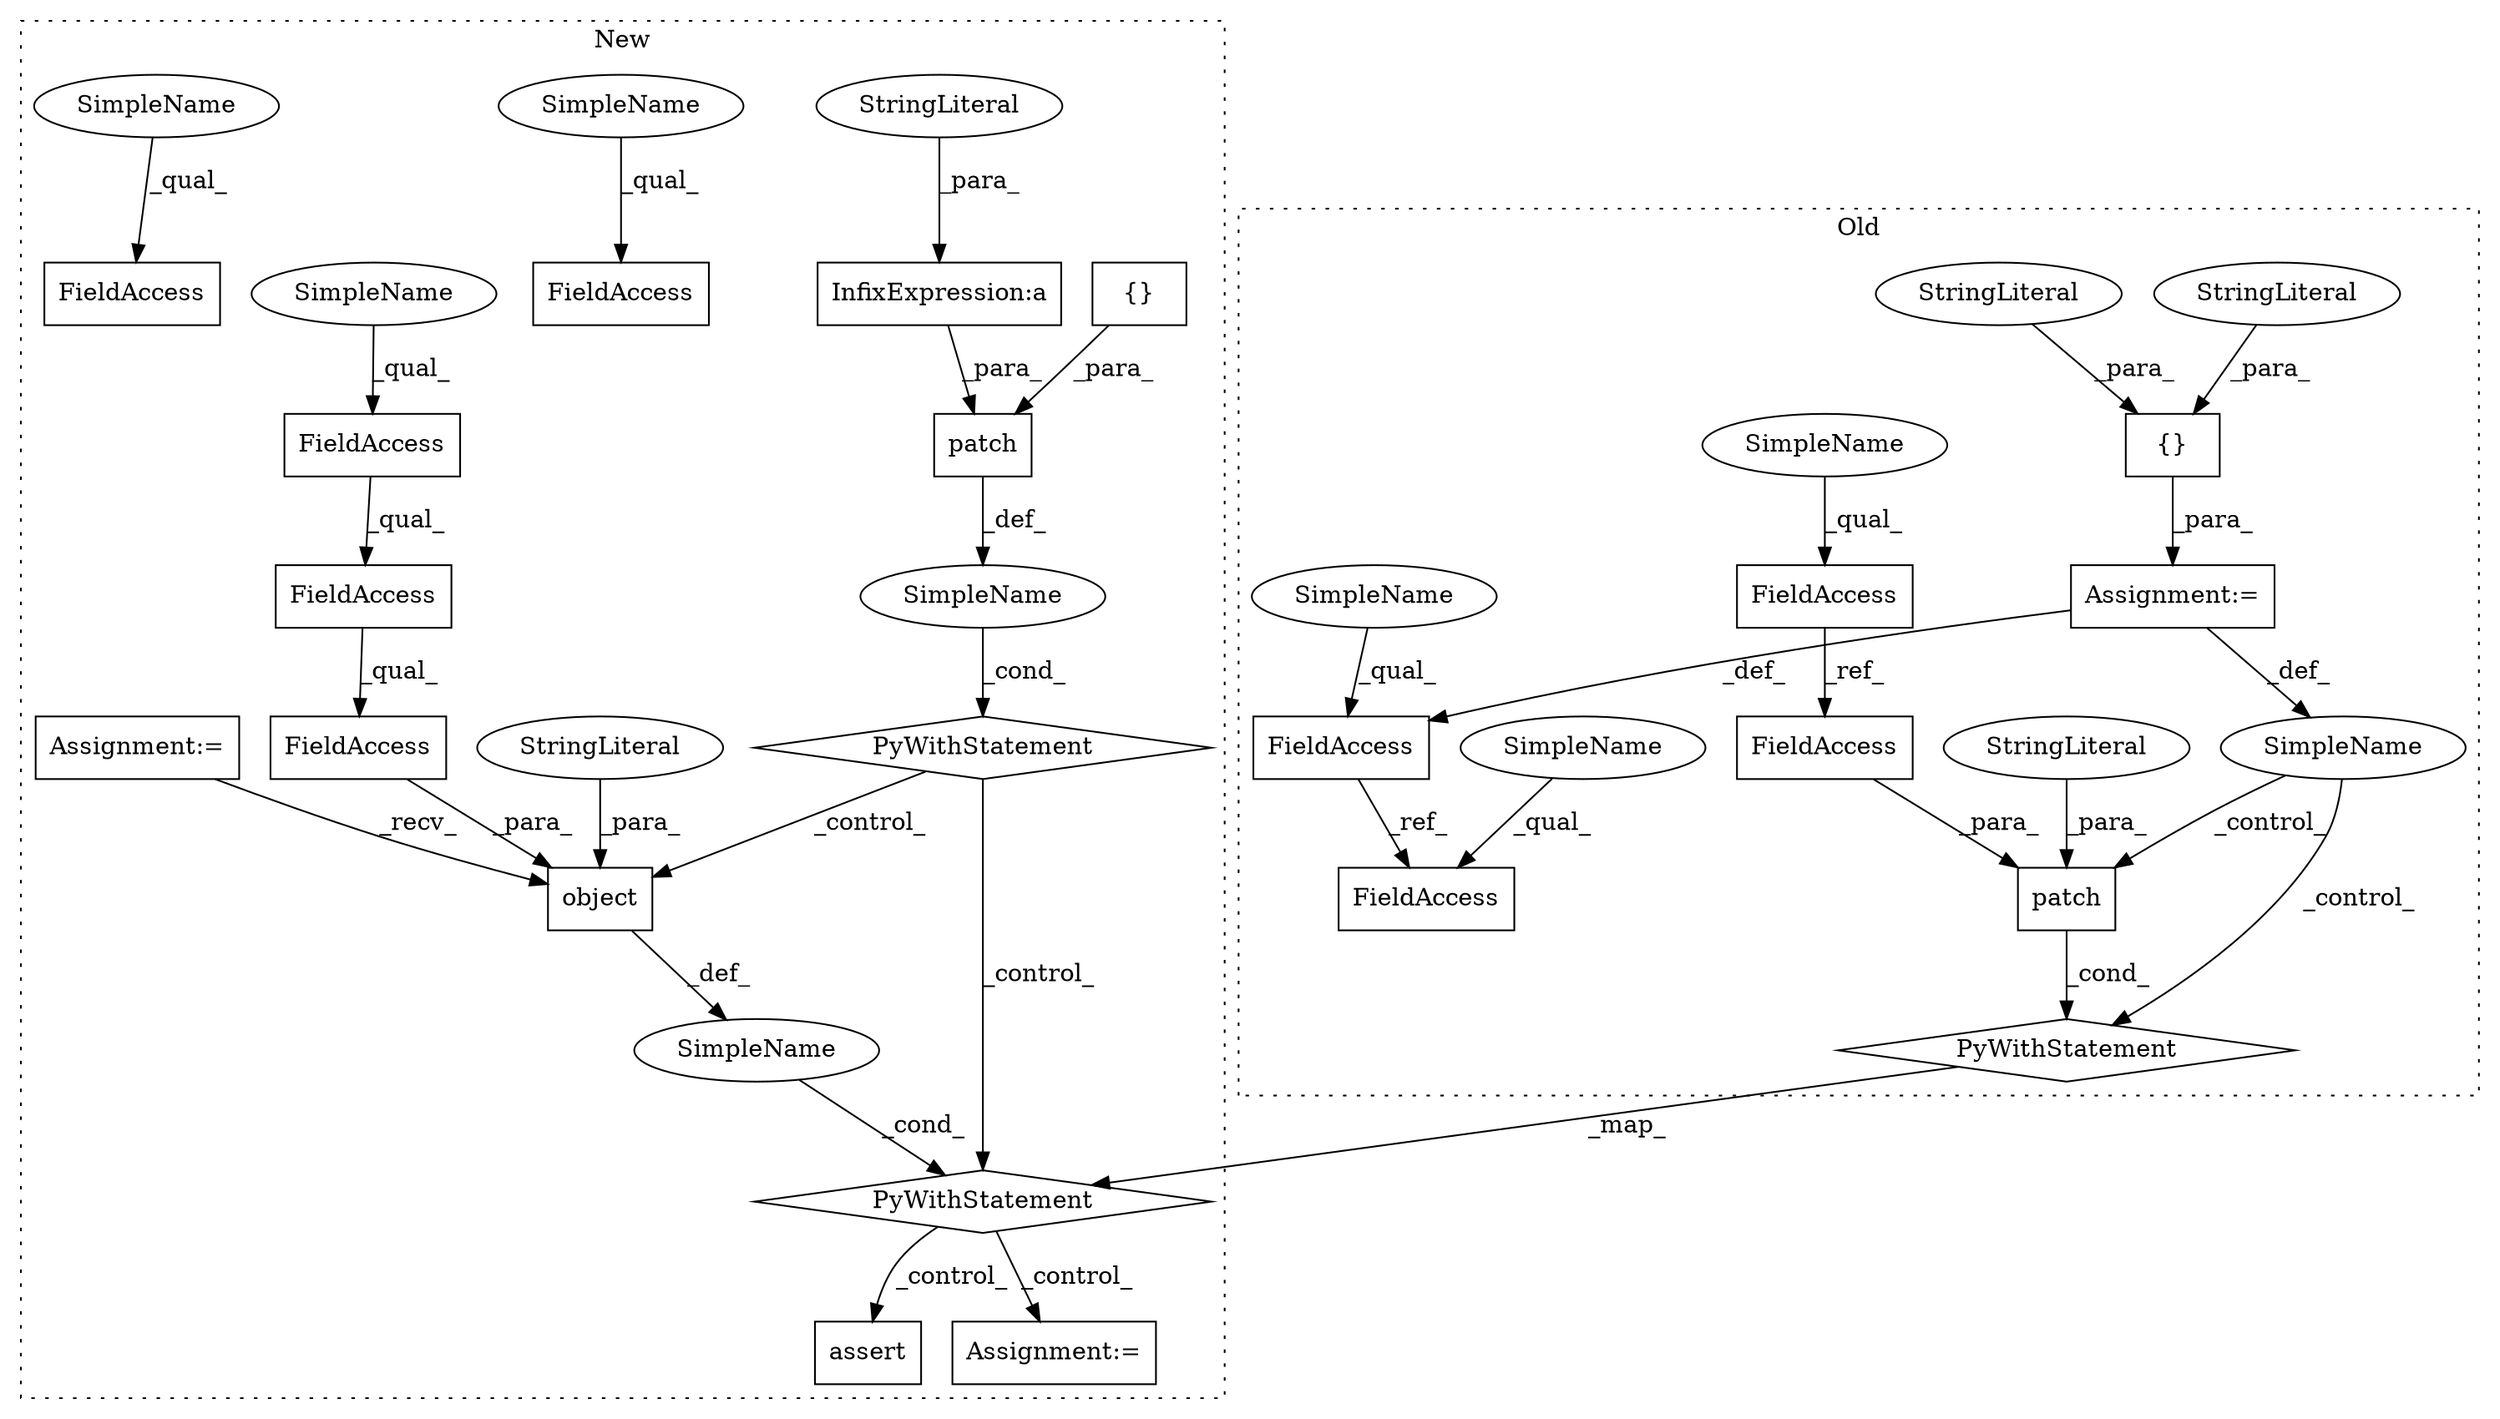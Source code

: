 digraph G {
subgraph cluster0 {
1 [label="patch" a="32" s="7525,7599" l="6,1" shape="box"];
3 [label="StringLiteral" a="45" s="7531" l="51" shape="ellipse"];
9 [label="PyWithStatement" a="104" s="7515,7600" l="10,2" shape="diamond"];
11 [label="FieldAccess" a="22" s="7338" l="16" shape="box"];
12 [label="SimpleName" a="42" s="" l="" shape="ellipse"];
19 [label="{}" a="4" s="7316,7331" l="1,1" shape="box"];
22 [label="FieldAccess" a="22" s="7287" l="16" shape="box"];
24 [label="FieldAccess" a="22" s="7457" l="16" shape="box"];
26 [label="Assignment:=" a="7" s="7303" l="1" shape="box"];
27 [label="StringLiteral" a="45" s="7324" l="7" shape="ellipse"];
29 [label="StringLiteral" a="45" s="7317" l="6" shape="ellipse"];
30 [label="SimpleName" a="42" s="7338" l="4" shape="ellipse"];
31 [label="SimpleName" a="42" s="7457" l="4" shape="ellipse"];
32 [label="SimpleName" a="42" s="7287" l="4" shape="ellipse"];
33 [label="FieldAccess" a="22" s="7583" l="16" shape="box"];
label = "Old";
style="dotted";
}
subgraph cluster1 {
2 [label="PyWithStatement" a="104" s="8610,8670" l="10,2" shape="diamond"];
4 [label="SimpleName" a="42" s="" l="" shape="ellipse"];
5 [label="assert" a="32" s="9369" l="19" shape="box"];
6 [label="Assignment:=" a="7" s="8904" l="15" shape="box"];
7 [label="SimpleName" a="42" s="" l="" shape="ellipse"];
8 [label="InfixExpression:a" a="27" s="8638" l="3" shape="box"];
10 [label="PyWithStatement" a="104" s="8816,8886" l="10,2" shape="diamond"];
13 [label="Assignment:=" a="7" s="8098" l="5" shape="box"];
14 [label="object" a="32" s="8832,8885" l="7,1" shape="box"];
15 [label="StringLiteral" a="45" s="8868" l="17" shape="ellipse"];
16 [label="FieldAccess" a="22" s="8839" l="28" shape="box"];
17 [label="FieldAccess" a="22" s="8839" l="17" shape="box"];
18 [label="FieldAccess" a="22" s="8839" l="9" shape="box"];
20 [label="patch" a="32" s="8620,8669" l="6,1" shape="box"];
21 [label="{}" a="4" s="8365,8466" l="1,1" shape="box"];
23 [label="FieldAccess" a="22" s="8525" l="16" shape="box"];
25 [label="FieldAccess" a="22" s="8438" l="16" shape="box"];
28 [label="StringLiteral" a="45" s="8641" l="16" shape="ellipse"];
34 [label="SimpleName" a="42" s="8438" l="4" shape="ellipse"];
35 [label="SimpleName" a="42" s="8839" l="4" shape="ellipse"];
36 [label="SimpleName" a="42" s="8525" l="4" shape="ellipse"];
label = "New";
style="dotted";
}
1 -> 9 [label="_cond_"];
2 -> 10 [label="_control_"];
2 -> 14 [label="_control_"];
3 -> 1 [label="_para_"];
4 -> 2 [label="_cond_"];
7 -> 10 [label="_cond_"];
8 -> 20 [label="_para_"];
9 -> 10 [label="_map_"];
10 -> 6 [label="_control_"];
10 -> 5 [label="_control_"];
11 -> 33 [label="_ref_"];
12 -> 1 [label="_control_"];
12 -> 9 [label="_control_"];
13 -> 14 [label="_recv_"];
14 -> 7 [label="_def_"];
15 -> 14 [label="_para_"];
16 -> 14 [label="_para_"];
17 -> 16 [label="_qual_"];
18 -> 17 [label="_qual_"];
19 -> 26 [label="_para_"];
20 -> 4 [label="_def_"];
21 -> 20 [label="_para_"];
22 -> 24 [label="_ref_"];
26 -> 12 [label="_def_"];
26 -> 22 [label="_def_"];
27 -> 19 [label="_para_"];
28 -> 8 [label="_para_"];
29 -> 19 [label="_para_"];
30 -> 11 [label="_qual_"];
31 -> 24 [label="_qual_"];
32 -> 22 [label="_qual_"];
33 -> 1 [label="_para_"];
34 -> 25 [label="_qual_"];
35 -> 18 [label="_qual_"];
36 -> 23 [label="_qual_"];
}